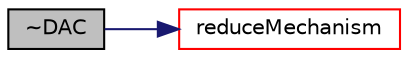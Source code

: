 digraph "~DAC"
{
  bgcolor="transparent";
  edge [fontname="Helvetica",fontsize="10",labelfontname="Helvetica",labelfontsize="10"];
  node [fontname="Helvetica",fontsize="10",shape=record];
  rankdir="LR";
  Node308 [label="~DAC",height=0.2,width=0.4,color="black", fillcolor="grey75", style="filled", fontcolor="black"];
  Node308 -> Node309 [color="midnightblue",fontsize="10",style="solid",fontname="Helvetica"];
  Node309 [label="reduceMechanism",height=0.2,width=0.4,color="red",URL="$a31073.html#ab97a7154228c1656fe098928083bbc27",tooltip="Reduce the mechanism. "];
}
